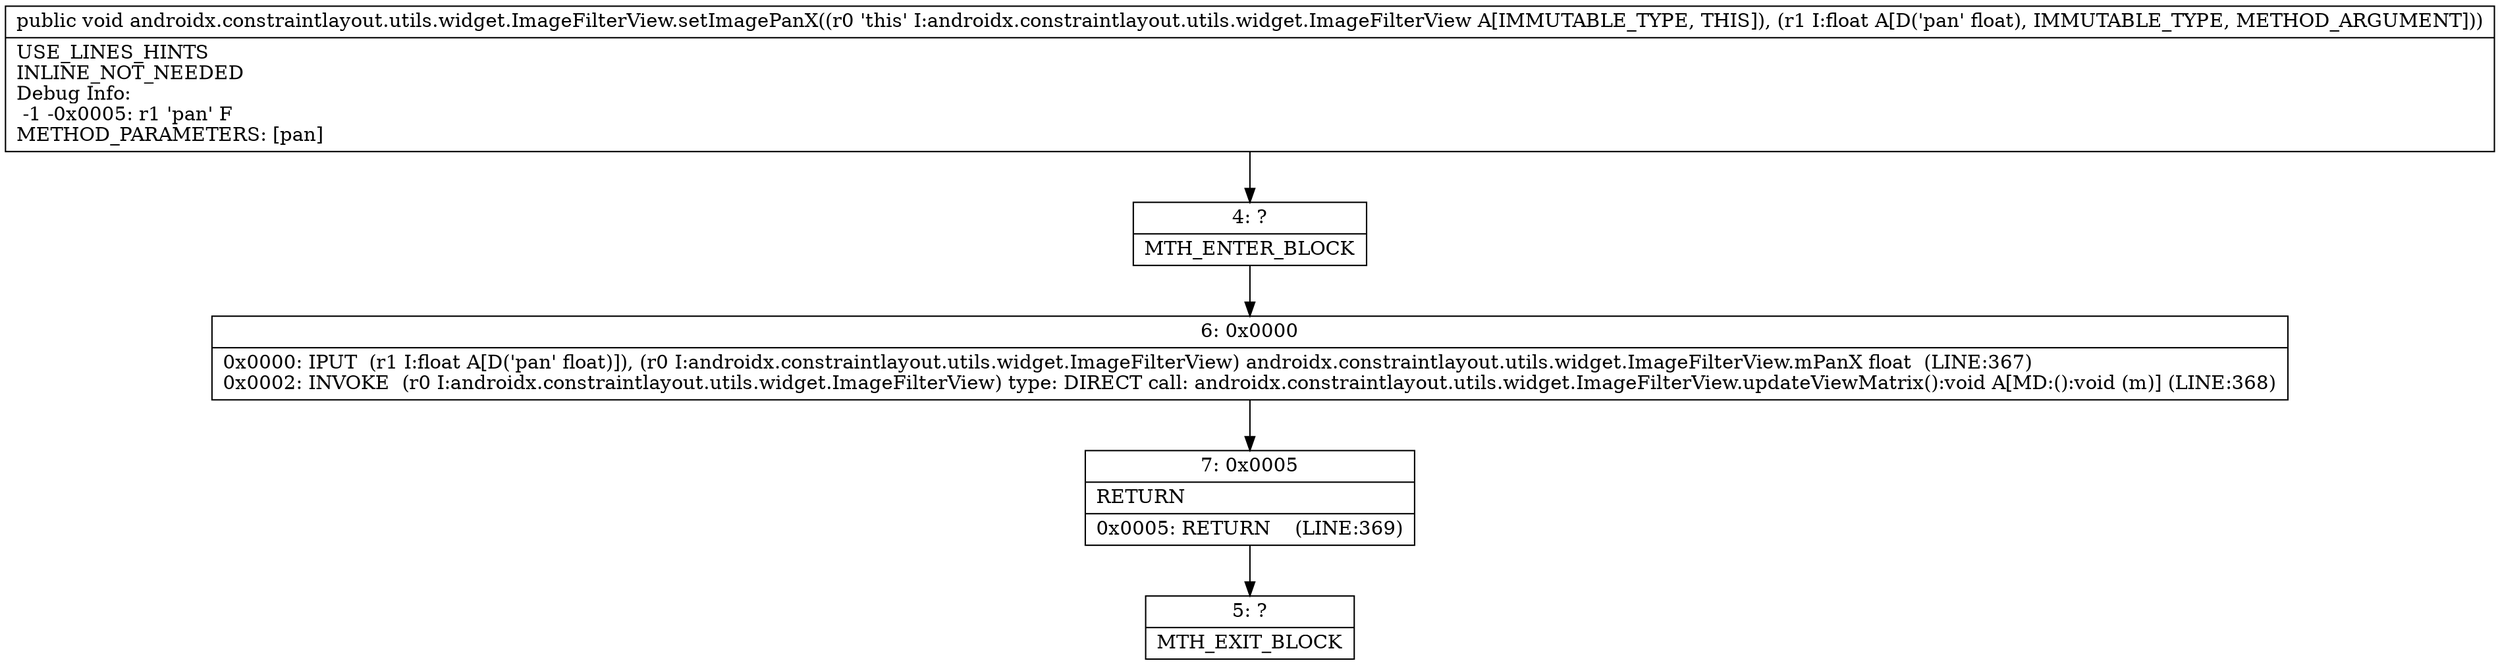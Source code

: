 digraph "CFG forandroidx.constraintlayout.utils.widget.ImageFilterView.setImagePanX(F)V" {
Node_4 [shape=record,label="{4\:\ ?|MTH_ENTER_BLOCK\l}"];
Node_6 [shape=record,label="{6\:\ 0x0000|0x0000: IPUT  (r1 I:float A[D('pan' float)]), (r0 I:androidx.constraintlayout.utils.widget.ImageFilterView) androidx.constraintlayout.utils.widget.ImageFilterView.mPanX float  (LINE:367)\l0x0002: INVOKE  (r0 I:androidx.constraintlayout.utils.widget.ImageFilterView) type: DIRECT call: androidx.constraintlayout.utils.widget.ImageFilterView.updateViewMatrix():void A[MD:():void (m)] (LINE:368)\l}"];
Node_7 [shape=record,label="{7\:\ 0x0005|RETURN\l|0x0005: RETURN    (LINE:369)\l}"];
Node_5 [shape=record,label="{5\:\ ?|MTH_EXIT_BLOCK\l}"];
MethodNode[shape=record,label="{public void androidx.constraintlayout.utils.widget.ImageFilterView.setImagePanX((r0 'this' I:androidx.constraintlayout.utils.widget.ImageFilterView A[IMMUTABLE_TYPE, THIS]), (r1 I:float A[D('pan' float), IMMUTABLE_TYPE, METHOD_ARGUMENT]))  | USE_LINES_HINTS\lINLINE_NOT_NEEDED\lDebug Info:\l  \-1 \-0x0005: r1 'pan' F\lMETHOD_PARAMETERS: [pan]\l}"];
MethodNode -> Node_4;Node_4 -> Node_6;
Node_6 -> Node_7;
Node_7 -> Node_5;
}

